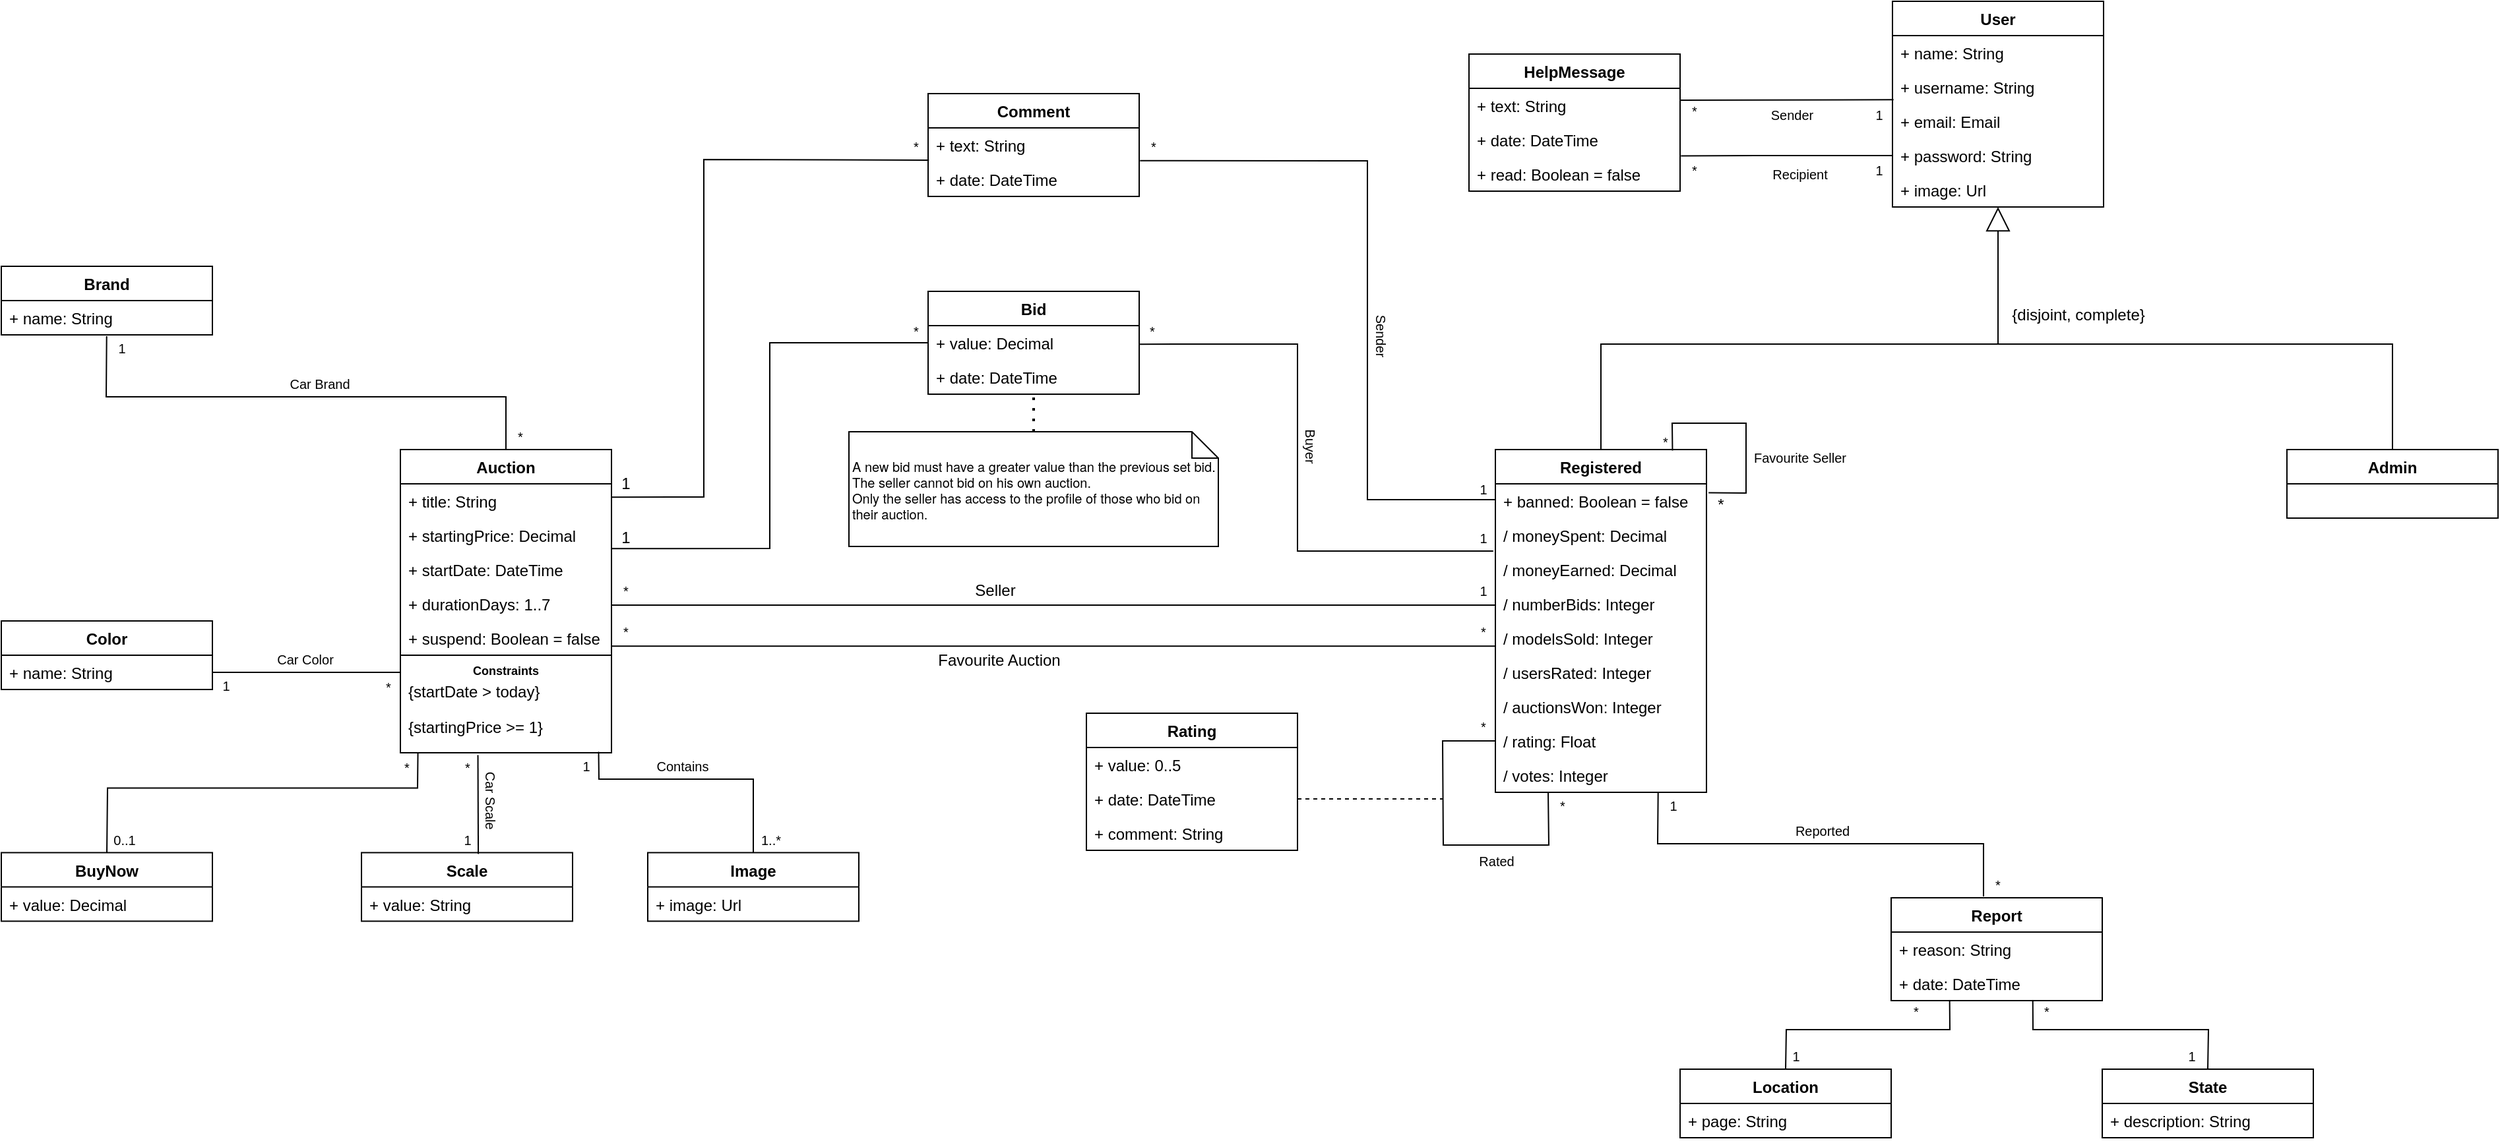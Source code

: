 <mxfile version="14.4.8" type="device"><diagram id="C5RBs43oDa-KdzZeNtuy" name="Page-1"><mxGraphModel dx="1768" dy="2559" grid="1" gridSize="10" guides="1" tooltips="1" connect="1" arrows="1" fold="1" page="1" pageScale="1" pageWidth="827" pageHeight="1169" math="0" shadow="0"><root><mxCell id="WIyWlLk6GJQsqaUBKTNV-0"/><mxCell id="WIyWlLk6GJQsqaUBKTNV-1" parent="WIyWlLk6GJQsqaUBKTNV-0"/><mxCell id="ks0KVRtVlUz__SX9z9jO-33" value="Auction" style="swimlane;fontStyle=1;align=center;verticalAlign=top;childLayout=stackLayout;horizontal=1;startSize=26;horizontalStack=0;resizeParent=1;resizeParentMax=0;resizeLast=0;collapsible=1;marginBottom=0;" parent="WIyWlLk6GJQsqaUBKTNV-1" vertex="1"><mxGeometry x="1442.5" y="-740" width="160" height="156" as="geometry"/></mxCell><mxCell id="ks0KVRtVlUz__SX9z9jO-34" value="+ title: String" style="text;strokeColor=none;fillColor=none;align=left;verticalAlign=top;spacingLeft=4;spacingRight=4;overflow=hidden;rotatable=0;points=[[0,0.5],[1,0.5]];portConstraint=eastwest;" parent="ks0KVRtVlUz__SX9z9jO-33" vertex="1"><mxGeometry y="26" width="160" height="26" as="geometry"/></mxCell><mxCell id="ks0KVRtVlUz__SX9z9jO-35" value="+ startingPrice: Decimal" style="text;strokeColor=none;fillColor=none;align=left;verticalAlign=top;spacingLeft=4;spacingRight=4;overflow=hidden;rotatable=0;points=[[0,0.5],[1,0.5]];portConstraint=eastwest;" parent="ks0KVRtVlUz__SX9z9jO-33" vertex="1"><mxGeometry y="52" width="160" height="26" as="geometry"/></mxCell><mxCell id="ks0KVRtVlUz__SX9z9jO-36" value="+ startDate: DateTime" style="text;strokeColor=none;fillColor=none;align=left;verticalAlign=top;spacingLeft=4;spacingRight=4;overflow=hidden;rotatable=0;points=[[0,0.5],[1,0.5]];portConstraint=eastwest;" parent="ks0KVRtVlUz__SX9z9jO-33" vertex="1"><mxGeometry y="78" width="160" height="26" as="geometry"/></mxCell><mxCell id="ks0KVRtVlUz__SX9z9jO-37" value="+ durationDays: 1..7" style="text;strokeColor=none;fillColor=none;align=left;verticalAlign=top;spacingLeft=4;spacingRight=4;overflow=hidden;rotatable=0;points=[[0,0.5],[1,0.5]];portConstraint=eastwest;" parent="ks0KVRtVlUz__SX9z9jO-33" vertex="1"><mxGeometry y="104" width="160" height="26" as="geometry"/></mxCell><mxCell id="ks0KVRtVlUz__SX9z9jO-38" value="+ suspend: Boolean = false" style="text;strokeColor=none;fillColor=none;align=left;verticalAlign=top;spacingLeft=4;spacingRight=4;overflow=hidden;rotatable=0;points=[[0,0.5],[1,0.5]];portConstraint=eastwest;" parent="ks0KVRtVlUz__SX9z9jO-33" vertex="1"><mxGeometry y="130" width="160" height="26" as="geometry"/></mxCell><mxCell id="ks0KVRtVlUz__SX9z9jO-39" value="User" style="swimlane;fontStyle=1;align=center;verticalAlign=top;childLayout=stackLayout;horizontal=1;startSize=26;horizontalStack=0;resizeParent=1;resizeParentMax=0;resizeLast=0;collapsible=1;marginBottom=0;" parent="WIyWlLk6GJQsqaUBKTNV-1" vertex="1"><mxGeometry x="2573.5" y="-1080" width="160" height="156" as="geometry"/></mxCell><mxCell id="ks0KVRtVlUz__SX9z9jO-40" value="+ name: String" style="text;strokeColor=none;fillColor=none;align=left;verticalAlign=top;spacingLeft=4;spacingRight=4;overflow=hidden;rotatable=0;points=[[0,0.5],[1,0.5]];portConstraint=eastwest;" parent="ks0KVRtVlUz__SX9z9jO-39" vertex="1"><mxGeometry y="26" width="160" height="26" as="geometry"/></mxCell><mxCell id="ks0KVRtVlUz__SX9z9jO-41" value="+ username: String" style="text;strokeColor=none;fillColor=none;align=left;verticalAlign=top;spacingLeft=4;spacingRight=4;overflow=hidden;rotatable=0;points=[[0,0.5],[1,0.5]];portConstraint=eastwest;" parent="ks0KVRtVlUz__SX9z9jO-39" vertex="1"><mxGeometry y="52" width="160" height="26" as="geometry"/></mxCell><mxCell id="ks0KVRtVlUz__SX9z9jO-42" value="+ email: Email" style="text;strokeColor=none;fillColor=none;align=left;verticalAlign=top;spacingLeft=4;spacingRight=4;overflow=hidden;rotatable=0;points=[[0,0.5],[1,0.5]];portConstraint=eastwest;" parent="ks0KVRtVlUz__SX9z9jO-39" vertex="1"><mxGeometry y="78" width="160" height="26" as="geometry"/></mxCell><mxCell id="ks0KVRtVlUz__SX9z9jO-43" value="+ password: String" style="text;strokeColor=none;fillColor=none;align=left;verticalAlign=top;spacingLeft=4;spacingRight=4;overflow=hidden;rotatable=0;points=[[0,0.5],[1,0.5]];portConstraint=eastwest;" parent="ks0KVRtVlUz__SX9z9jO-39" vertex="1"><mxGeometry y="104" width="160" height="26" as="geometry"/></mxCell><mxCell id="ks0KVRtVlUz__SX9z9jO-44" value="+ image: Url" style="text;strokeColor=none;fillColor=none;align=left;verticalAlign=top;spacingLeft=4;spacingRight=4;overflow=hidden;rotatable=0;points=[[0,0.5],[1,0.5]];portConstraint=eastwest;" parent="ks0KVRtVlUz__SX9z9jO-39" vertex="1"><mxGeometry y="130" width="160" height="26" as="geometry"/></mxCell><mxCell id="ks0KVRtVlUz__SX9z9jO-45" value="Registered" style="swimlane;fontStyle=1;align=center;verticalAlign=top;childLayout=stackLayout;horizontal=1;startSize=26;horizontalStack=0;resizeParent=1;resizeParentMax=0;resizeLast=0;collapsible=1;marginBottom=0;" parent="WIyWlLk6GJQsqaUBKTNV-1" vertex="1"><mxGeometry x="2272.5" y="-740" width="160" height="260" as="geometry"/></mxCell><mxCell id="ks0KVRtVlUz__SX9z9jO-46" value="+ banned: Boolean = false" style="text;strokeColor=none;fillColor=none;align=left;verticalAlign=top;spacingLeft=4;spacingRight=4;overflow=hidden;rotatable=0;points=[[0,0.5],[1,0.5]];portConstraint=eastwest;" parent="ks0KVRtVlUz__SX9z9jO-45" vertex="1"><mxGeometry y="26" width="160" height="26" as="geometry"/></mxCell><mxCell id="ks0KVRtVlUz__SX9z9jO-47" value="/ moneySpent: Decimal" style="text;strokeColor=none;fillColor=none;align=left;verticalAlign=top;spacingLeft=4;spacingRight=4;overflow=hidden;rotatable=0;points=[[0,0.5],[1,0.5]];portConstraint=eastwest;" parent="ks0KVRtVlUz__SX9z9jO-45" vertex="1"><mxGeometry y="52" width="160" height="26" as="geometry"/></mxCell><mxCell id="ks0KVRtVlUz__SX9z9jO-48" value="/ moneyEarned: Decimal" style="text;strokeColor=none;fillColor=none;align=left;verticalAlign=top;spacingLeft=4;spacingRight=4;overflow=hidden;rotatable=0;points=[[0,0.5],[1,0.5]];portConstraint=eastwest;" parent="ks0KVRtVlUz__SX9z9jO-45" vertex="1"><mxGeometry y="78" width="160" height="26" as="geometry"/></mxCell><mxCell id="ks0KVRtVlUz__SX9z9jO-49" value="/ numberBids: Integer" style="text;strokeColor=none;fillColor=none;align=left;verticalAlign=top;spacingLeft=4;spacingRight=4;overflow=hidden;rotatable=0;points=[[0,0.5],[1,0.5]];portConstraint=eastwest;" parent="ks0KVRtVlUz__SX9z9jO-45" vertex="1"><mxGeometry y="104" width="160" height="26" as="geometry"/></mxCell><mxCell id="ks0KVRtVlUz__SX9z9jO-50" value="/ modelsSold: Integer" style="text;strokeColor=none;fillColor=none;align=left;verticalAlign=top;spacingLeft=4;spacingRight=4;overflow=hidden;rotatable=0;points=[[0,0.5],[1,0.5]];portConstraint=eastwest;" parent="ks0KVRtVlUz__SX9z9jO-45" vertex="1"><mxGeometry y="130" width="160" height="26" as="geometry"/></mxCell><mxCell id="ks0KVRtVlUz__SX9z9jO-51" value="/ usersRated: Integer" style="text;strokeColor=none;fillColor=none;align=left;verticalAlign=top;spacingLeft=4;spacingRight=4;overflow=hidden;rotatable=0;points=[[0,0.5],[1,0.5]];portConstraint=eastwest;" parent="ks0KVRtVlUz__SX9z9jO-45" vertex="1"><mxGeometry y="156" width="160" height="26" as="geometry"/></mxCell><mxCell id="ks0KVRtVlUz__SX9z9jO-52" value="/ auctionsWon: Integer" style="text;strokeColor=none;fillColor=none;align=left;verticalAlign=top;spacingLeft=4;spacingRight=4;overflow=hidden;rotatable=0;points=[[0,0.5],[1,0.5]];portConstraint=eastwest;" parent="ks0KVRtVlUz__SX9z9jO-45" vertex="1"><mxGeometry y="182" width="160" height="26" as="geometry"/></mxCell><mxCell id="ks0KVRtVlUz__SX9z9jO-53" value="" style="endArrow=none;html=1;rounded=0;exitX=0.839;exitY=0.003;exitDx=0;exitDy=0;exitPerimeter=0;entryX=1.01;entryY=0.26;entryDx=0;entryDy=0;entryPerimeter=0;" parent="ks0KVRtVlUz__SX9z9jO-45" source="ks0KVRtVlUz__SX9z9jO-45" target="ks0KVRtVlUz__SX9z9jO-46" edge="1"><mxGeometry width="50" height="50" relative="1" as="geometry"><mxPoint x="160" y="243" as="sourcePoint"/><mxPoint x="125" y="260" as="targetPoint"/><Array as="points"><mxPoint x="134" y="-20"/><mxPoint x="190" y="-20"/><mxPoint x="190" y="33"/></Array></mxGeometry></mxCell><mxCell id="ks0KVRtVlUz__SX9z9jO-54" value="&lt;font style=&quot;font-size: 10px&quot;&gt;Favourite Seller&lt;/font&gt;" style="edgeLabel;html=1;align=center;verticalAlign=middle;resizable=0;points=[];" parent="ks0KVRtVlUz__SX9z9jO-53" vertex="1" connectable="0"><mxGeometry x="0.206" relative="1" as="geometry"><mxPoint x="40" y="6.58" as="offset"/></mxGeometry></mxCell><mxCell id="ks0KVRtVlUz__SX9z9jO-55" value="/ rating: Float" style="text;strokeColor=none;fillColor=none;align=left;verticalAlign=top;spacingLeft=4;spacingRight=4;overflow=hidden;rotatable=0;points=[[0,0.5],[1,0.5]];portConstraint=eastwest;" parent="ks0KVRtVlUz__SX9z9jO-45" vertex="1"><mxGeometry y="208" width="160" height="26" as="geometry"/></mxCell><mxCell id="ks0KVRtVlUz__SX9z9jO-56" value="/ votes: Integer" style="text;strokeColor=none;fillColor=none;align=left;verticalAlign=top;spacingLeft=4;spacingRight=4;overflow=hidden;rotatable=0;points=[[0,0.5],[1,0.5]];portConstraint=eastwest;" parent="ks0KVRtVlUz__SX9z9jO-45" vertex="1"><mxGeometry y="234" width="160" height="26" as="geometry"/></mxCell><mxCell id="ks0KVRtVlUz__SX9z9jO-275" value="" style="endArrow=none;html=1;entryX=0;entryY=0.5;entryDx=0;entryDy=0;exitX=0.25;exitY=1;exitDx=0;exitDy=0;exitPerimeter=0;rounded=0;" parent="ks0KVRtVlUz__SX9z9jO-45" source="ks0KVRtVlUz__SX9z9jO-56" target="ks0KVRtVlUz__SX9z9jO-55" edge="1"><mxGeometry width="50" height="50" relative="1" as="geometry"><mxPoint x="20" y="290" as="sourcePoint"/><mxPoint x="-50" y="210" as="targetPoint"/><Array as="points"><mxPoint x="40.5" y="300"/><mxPoint x="-39.5" y="300"/><mxPoint x="-40" y="221"/></Array></mxGeometry></mxCell><mxCell id="ks0KVRtVlUz__SX9z9jO-57" value="" style="endArrow=none;html=1;rounded=0;exitX=0.5;exitY=0;exitDx=0;exitDy=0;" parent="WIyWlLk6GJQsqaUBKTNV-1" source="ks0KVRtVlUz__SX9z9jO-45" edge="1"><mxGeometry width="50" height="50" relative="1" as="geometry"><mxPoint x="2493.5" y="-741" as="sourcePoint"/><mxPoint x="2653.5" y="-820" as="targetPoint"/><Array as="points"><mxPoint x="2352.5" y="-820"/></Array></mxGeometry></mxCell><mxCell id="ks0KVRtVlUz__SX9z9jO-58" value="" style="endArrow=none;html=1;rounded=0;exitX=0.5;exitY=0;exitDx=0;exitDy=0;" parent="WIyWlLk6GJQsqaUBKTNV-1" source="ks0KVRtVlUz__SX9z9jO-59" edge="1"><mxGeometry width="50" height="50" relative="1" as="geometry"><mxPoint x="2813.5" y="-620" as="sourcePoint"/><mxPoint x="2653.5" y="-820" as="targetPoint"/><Array as="points"><mxPoint x="2952.5" y="-820"/></Array></mxGeometry></mxCell><mxCell id="ks0KVRtVlUz__SX9z9jO-59" value="Admin" style="swimlane;fontStyle=1;align=center;verticalAlign=top;childLayout=stackLayout;horizontal=1;startSize=26;horizontalStack=0;resizeParent=1;resizeParentMax=0;resizeLast=0;collapsible=1;marginBottom=0;" parent="WIyWlLk6GJQsqaUBKTNV-1" vertex="1"><mxGeometry x="2872.5" y="-740" width="160" height="52" as="geometry"/></mxCell><mxCell id="ks0KVRtVlUz__SX9z9jO-60" value="{disjoint, complete}" style="text;html=1;align=center;verticalAlign=middle;resizable=0;points=[];autosize=1;" parent="WIyWlLk6GJQsqaUBKTNV-1" vertex="1"><mxGeometry x="2653.5" y="-852" width="120" height="20" as="geometry"/></mxCell><mxCell id="ks0KVRtVlUz__SX9z9jO-61" value="&lt;font size=&quot;1&quot;&gt;*&lt;/font&gt;" style="text;html=1;align=center;verticalAlign=middle;resizable=0;points=[];autosize=1;" parent="WIyWlLk6GJQsqaUBKTNV-1" vertex="1"><mxGeometry x="2390.5" y="-756" width="20" height="20" as="geometry"/></mxCell><mxCell id="ks0KVRtVlUz__SX9z9jO-62" value="*" style="text;html=1;align=center;verticalAlign=middle;resizable=0;points=[];autosize=1;" parent="WIyWlLk6GJQsqaUBKTNV-1" vertex="1"><mxGeometry x="2432.5" y="-708" width="20" height="20" as="geometry"/></mxCell><mxCell id="ks0KVRtVlUz__SX9z9jO-64" value="" style="endArrow=block;endSize=16;endFill=0;html=1;" parent="WIyWlLk6GJQsqaUBKTNV-1" target="ks0KVRtVlUz__SX9z9jO-44" edge="1"><mxGeometry x="-0.038" y="-10" width="160" relative="1" as="geometry"><mxPoint x="2653.5" y="-820" as="sourcePoint"/><mxPoint x="2653.5" y="-922" as="targetPoint"/><mxPoint as="offset"/></mxGeometry></mxCell><mxCell id="ks0KVRtVlUz__SX9z9jO-90" value="Rating" style="swimlane;fontStyle=1;align=center;verticalAlign=top;childLayout=stackLayout;horizontal=1;startSize=26;horizontalStack=0;resizeParent=1;resizeParentMax=0;resizeLast=0;collapsible=1;marginBottom=0;" parent="WIyWlLk6GJQsqaUBKTNV-1" vertex="1"><mxGeometry x="1962.5" y="-540" width="160" height="104" as="geometry"/></mxCell><mxCell id="ks0KVRtVlUz__SX9z9jO-91" value="+ value: 0..5" style="text;strokeColor=none;fillColor=none;align=left;verticalAlign=top;spacingLeft=4;spacingRight=4;overflow=hidden;rotatable=0;points=[[0,0.5],[1,0.5]];portConstraint=eastwest;" parent="ks0KVRtVlUz__SX9z9jO-90" vertex="1"><mxGeometry y="26" width="160" height="26" as="geometry"/></mxCell><mxCell id="ks0KVRtVlUz__SX9z9jO-92" value="+ date: DateTime" style="text;strokeColor=none;fillColor=none;align=left;verticalAlign=top;spacingLeft=4;spacingRight=4;overflow=hidden;rotatable=0;points=[[0,0.5],[1,0.5]];portConstraint=eastwest;" parent="ks0KVRtVlUz__SX9z9jO-90" vertex="1"><mxGeometry y="52" width="160" height="26" as="geometry"/></mxCell><mxCell id="ks0KVRtVlUz__SX9z9jO-93" value="+ comment: String" style="text;strokeColor=none;fillColor=none;align=left;verticalAlign=top;spacingLeft=4;spacingRight=4;overflow=hidden;rotatable=0;points=[[0,0.5],[1,0.5]];portConstraint=eastwest;" parent="ks0KVRtVlUz__SX9z9jO-90" vertex="1"><mxGeometry y="78" width="160" height="26" as="geometry"/></mxCell><mxCell id="ks0KVRtVlUz__SX9z9jO-124" value="&lt;font style=&quot;font-size: 10px&quot;&gt;*&lt;/font&gt;" style="text;html=1;align=center;verticalAlign=middle;resizable=0;points=[];autosize=1;" parent="WIyWlLk6GJQsqaUBKTNV-1" vertex="1"><mxGeometry x="2412.5" y="-962" width="20" height="20" as="geometry"/></mxCell><mxCell id="ks0KVRtVlUz__SX9z9jO-125" value="HelpMessage" style="swimlane;fontStyle=1;align=center;verticalAlign=top;childLayout=stackLayout;horizontal=1;startSize=26;horizontalStack=0;resizeParent=1;resizeParentMax=0;resizeLast=0;collapsible=1;marginBottom=0;" parent="WIyWlLk6GJQsqaUBKTNV-1" vertex="1"><mxGeometry x="2252.5" y="-1040" width="160" height="104" as="geometry"/></mxCell><mxCell id="ks0KVRtVlUz__SX9z9jO-126" value="+ text: String" style="text;strokeColor=none;fillColor=none;align=left;verticalAlign=top;spacingLeft=4;spacingRight=4;overflow=hidden;rotatable=0;points=[[0,0.5],[1,0.5]];portConstraint=eastwest;" parent="ks0KVRtVlUz__SX9z9jO-125" vertex="1"><mxGeometry y="26" width="160" height="26" as="geometry"/></mxCell><mxCell id="ks0KVRtVlUz__SX9z9jO-127" value="+ date: DateTime" style="text;strokeColor=none;fillColor=none;align=left;verticalAlign=top;spacingLeft=4;spacingRight=4;overflow=hidden;rotatable=0;points=[[0,0.5],[1,0.5]];portConstraint=eastwest;" parent="ks0KVRtVlUz__SX9z9jO-125" vertex="1"><mxGeometry y="52" width="160" height="26" as="geometry"/></mxCell><mxCell id="ks0KVRtVlUz__SX9z9jO-187" value="+ read: Boolean = false" style="text;strokeColor=none;fillColor=none;align=left;verticalAlign=top;spacingLeft=4;spacingRight=4;overflow=hidden;rotatable=0;points=[[0,0.5],[1,0.5]];portConstraint=eastwest;" parent="ks0KVRtVlUz__SX9z9jO-125" vertex="1"><mxGeometry y="78" width="160" height="26" as="geometry"/></mxCell><mxCell id="ks0KVRtVlUz__SX9z9jO-129" value="&lt;font style=&quot;font-size: 10px&quot;&gt;*&lt;/font&gt;" style="text;html=1;align=center;verticalAlign=middle;resizable=0;points=[];autosize=1;" parent="WIyWlLk6GJQsqaUBKTNV-1" vertex="1"><mxGeometry x="2412.5" y="-1007" width="20" height="20" as="geometry"/></mxCell><mxCell id="ks0KVRtVlUz__SX9z9jO-130" value="&lt;font style=&quot;font-size: 10px&quot;&gt;1&lt;/font&gt;" style="text;html=1;align=center;verticalAlign=middle;resizable=0;points=[];autosize=1;" parent="WIyWlLk6GJQsqaUBKTNV-1" vertex="1"><mxGeometry x="2552.5" y="-962" width="20" height="20" as="geometry"/></mxCell><mxCell id="ks0KVRtVlUz__SX9z9jO-131" value="" style="endArrow=none;html=1;exitX=0;exitY=0.5;exitDx=0;exitDy=0;entryX=1.004;entryY=-0.028;entryDx=0;entryDy=0;entryPerimeter=0;" parent="WIyWlLk6GJQsqaUBKTNV-1" edge="1" target="ks0KVRtVlUz__SX9z9jO-187" source="ks0KVRtVlUz__SX9z9jO-43"><mxGeometry width="50" height="50" relative="1" as="geometry"><mxPoint x="2302.9" y="-740" as="sourcePoint"/><mxPoint x="2410" y="-959" as="targetPoint"/><Array as="points"><mxPoint x="2480" y="-963"/></Array></mxGeometry></mxCell><mxCell id="ks0KVRtVlUz__SX9z9jO-132" value="&lt;font style=&quot;font-size: 10px&quot;&gt;Recipient&lt;/font&gt;" style="edgeLabel;html=1;align=center;verticalAlign=middle;resizable=0;points=[];rotation=0;" parent="ks0KVRtVlUz__SX9z9jO-131" vertex="1" connectable="0"><mxGeometry x="0.005" y="-2" relative="1" as="geometry"><mxPoint x="9.36" y="16" as="offset"/></mxGeometry></mxCell><mxCell id="ks0KVRtVlUz__SX9z9jO-136" value="&lt;font style=&quot;font-size: 10px&quot;&gt;1&lt;/font&gt;" style="text;html=1;align=center;verticalAlign=middle;resizable=0;points=[];autosize=1;" parent="WIyWlLk6GJQsqaUBKTNV-1" vertex="1"><mxGeometry x="2552.5" y="-1004" width="20" height="20" as="geometry"/></mxCell><mxCell id="ks0KVRtVlUz__SX9z9jO-137" value="" style="endArrow=none;html=1;entryX=0.005;entryY=0.871;entryDx=0;entryDy=0;entryPerimeter=0;" parent="WIyWlLk6GJQsqaUBKTNV-1" target="ks0KVRtVlUz__SX9z9jO-41" edge="1"><mxGeometry width="50" height="50" relative="1" as="geometry"><mxPoint x="2412.5" y="-1005" as="sourcePoint"/><mxPoint x="2332.5" y="-1146" as="targetPoint"/></mxGeometry></mxCell><mxCell id="ks0KVRtVlUz__SX9z9jO-138" value="&lt;font style=&quot;font-size: 10px&quot;&gt;Sender&lt;/font&gt;" style="edgeLabel;html=1;align=center;verticalAlign=middle;resizable=0;points=[];rotation=0;" parent="ks0KVRtVlUz__SX9z9jO-137" vertex="1" connectable="0"><mxGeometry x="0.254" relative="1" as="geometry"><mxPoint x="-17" y="11" as="offset"/></mxGeometry></mxCell><mxCell id="ks0KVRtVlUz__SX9z9jO-170" value="Report" style="swimlane;fontStyle=1;align=center;verticalAlign=top;childLayout=stackLayout;horizontal=1;startSize=26;horizontalStack=0;resizeParent=1;resizeParentMax=0;resizeLast=0;collapsible=1;marginBottom=0;" parent="WIyWlLk6GJQsqaUBKTNV-1" vertex="1"><mxGeometry x="2572.5" y="-400" width="160" height="78" as="geometry"/></mxCell><mxCell id="ks0KVRtVlUz__SX9z9jO-171" value="+ reason: String" style="text;strokeColor=none;fillColor=none;align=left;verticalAlign=top;spacingLeft=4;spacingRight=4;overflow=hidden;rotatable=0;points=[[0,0.5],[1,0.5]];portConstraint=eastwest;" parent="ks0KVRtVlUz__SX9z9jO-170" vertex="1"><mxGeometry y="26" width="160" height="26" as="geometry"/></mxCell><mxCell id="ks0KVRtVlUz__SX9z9jO-172" value="+ date: DateTime" style="text;strokeColor=none;fillColor=none;align=left;verticalAlign=top;spacingLeft=4;spacingRight=4;overflow=hidden;rotatable=0;points=[[0,0.5],[1,0.5]];portConstraint=eastwest;" parent="ks0KVRtVlUz__SX9z9jO-170" vertex="1"><mxGeometry y="52" width="160" height="26" as="geometry"/></mxCell><mxCell id="ks0KVRtVlUz__SX9z9jO-173" value="State" style="swimlane;fontStyle=1;align=center;verticalAlign=top;childLayout=stackLayout;horizontal=1;startSize=26;horizontalStack=0;resizeParent=1;resizeParentMax=0;resizeLast=0;collapsible=1;marginBottom=0;" parent="WIyWlLk6GJQsqaUBKTNV-1" vertex="1"><mxGeometry x="2732.5" y="-270" width="160" height="52" as="geometry"/></mxCell><mxCell id="ks0KVRtVlUz__SX9z9jO-174" value="+ description: String" style="text;strokeColor=none;fillColor=none;align=left;verticalAlign=top;spacingLeft=4;spacingRight=4;overflow=hidden;rotatable=0;points=[[0,0.5],[1,0.5]];portConstraint=eastwest;" parent="ks0KVRtVlUz__SX9z9jO-173" vertex="1"><mxGeometry y="26" width="160" height="26" as="geometry"/></mxCell><mxCell id="ks0KVRtVlUz__SX9z9jO-175" value="Location" style="swimlane;fontStyle=1;align=center;verticalAlign=top;childLayout=stackLayout;horizontal=1;startSize=26;horizontalStack=0;resizeParent=1;resizeParentMax=0;resizeLast=0;collapsible=1;marginBottom=0;" parent="WIyWlLk6GJQsqaUBKTNV-1" vertex="1"><mxGeometry x="2412.5" y="-270" width="160" height="52" as="geometry"/></mxCell><mxCell id="ks0KVRtVlUz__SX9z9jO-176" value="+ page: String" style="text;strokeColor=none;fillColor=none;align=left;verticalAlign=top;spacingLeft=4;spacingRight=4;overflow=hidden;rotatable=0;points=[[0,0.5],[1,0.5]];portConstraint=eastwest;" parent="ks0KVRtVlUz__SX9z9jO-175" vertex="1"><mxGeometry y="26" width="160" height="26" as="geometry"/></mxCell><mxCell id="ks0KVRtVlUz__SX9z9jO-177" value="" style="endArrow=none;html=1;exitX=0.5;exitY=0;exitDx=0;exitDy=0;entryX=0.277;entryY=1.005;entryDx=0;entryDy=0;entryPerimeter=0;rounded=0;" parent="WIyWlLk6GJQsqaUBKTNV-1" source="ks0KVRtVlUz__SX9z9jO-175" target="ks0KVRtVlUz__SX9z9jO-172" edge="1"><mxGeometry width="50" height="50" relative="1" as="geometry"><mxPoint x="2612.5" y="-290" as="sourcePoint"/><mxPoint x="2612.5" y="-320" as="targetPoint"/><Array as="points"><mxPoint x="2493" y="-300"/><mxPoint x="2617" y="-300"/></Array></mxGeometry></mxCell><mxCell id="ks0KVRtVlUz__SX9z9jO-178" value="" style="endArrow=none;html=1;exitX=0.5;exitY=0;exitDx=0;exitDy=0;entryX=0.671;entryY=1.013;entryDx=0;entryDy=0;entryPerimeter=0;rounded=0;" parent="WIyWlLk6GJQsqaUBKTNV-1" source="ks0KVRtVlUz__SX9z9jO-173" target="ks0KVRtVlUz__SX9z9jO-172" edge="1"><mxGeometry width="50" height="50" relative="1" as="geometry"><mxPoint x="2502.5" y="-260" as="sourcePoint"/><mxPoint x="2674.5" y="-323" as="targetPoint"/><Array as="points"><mxPoint x="2813" y="-300"/><mxPoint x="2680" y="-300"/></Array></mxGeometry></mxCell><mxCell id="ks0KVRtVlUz__SX9z9jO-179" value="&lt;font style=&quot;font-size: 10px&quot;&gt;1&lt;/font&gt;" style="text;html=1;align=center;verticalAlign=middle;resizable=0;points=[];autosize=1;" parent="WIyWlLk6GJQsqaUBKTNV-1" vertex="1"><mxGeometry x="2790" y="-290" width="20" height="20" as="geometry"/></mxCell><mxCell id="ks0KVRtVlUz__SX9z9jO-180" value="&lt;span style=&quot;font-size: 10px&quot;&gt;*&lt;/span&gt;" style="text;html=1;align=center;verticalAlign=middle;resizable=0;points=[];autosize=1;" parent="WIyWlLk6GJQsqaUBKTNV-1" vertex="1"><mxGeometry x="2680" y="-324" width="20" height="20" as="geometry"/></mxCell><mxCell id="ks0KVRtVlUz__SX9z9jO-181" value="&lt;font style=&quot;font-size: 10px&quot;&gt;1&lt;/font&gt;" style="text;html=1;align=center;verticalAlign=middle;resizable=0;points=[];autosize=1;" parent="WIyWlLk6GJQsqaUBKTNV-1" vertex="1"><mxGeometry x="2490" y="-290" width="20" height="20" as="geometry"/></mxCell><mxCell id="ks0KVRtVlUz__SX9z9jO-182" value="&lt;font style=&quot;font-size: 10px&quot;&gt;*&lt;/font&gt;" style="text;html=1;align=center;verticalAlign=middle;resizable=0;points=[];autosize=1;" parent="WIyWlLk6GJQsqaUBKTNV-1" vertex="1"><mxGeometry x="2580.5" y="-324" width="20" height="20" as="geometry"/></mxCell><mxCell id="ks0KVRtVlUz__SX9z9jO-184" value="" style="endArrow=none;html=1;entryX=0.771;entryY=0.985;entryDx=0;entryDy=0;rounded=0;entryPerimeter=0;" parent="WIyWlLk6GJQsqaUBKTNV-1" target="ks0KVRtVlUz__SX9z9jO-56" edge="1"><mxGeometry width="50" height="50" relative="1" as="geometry"><mxPoint x="2642.5" y="-401" as="sourcePoint"/><mxPoint x="2412.5" y="-481.0" as="targetPoint"/><Array as="points"><mxPoint x="2642.5" y="-441"/><mxPoint x="2395.5" y="-441"/></Array></mxGeometry></mxCell><mxCell id="2nTLL0kVP_vY7AdXgNWz-6" value="&lt;font style=&quot;font-size: 10px&quot;&gt;Reported&lt;/font&gt;" style="edgeLabel;html=1;align=center;verticalAlign=middle;resizable=0;points=[];" vertex="1" connectable="0" parent="ks0KVRtVlUz__SX9z9jO-184"><mxGeometry x="0.159" y="2" relative="1" as="geometry"><mxPoint x="26" y="-12" as="offset"/></mxGeometry></mxCell><mxCell id="ks0KVRtVlUz__SX9z9jO-192" value="" style="endArrow=none;html=1;entryX=1;entryY=0.5;entryDx=0;entryDy=0;exitX=0;exitY=0.5;exitDx=0;exitDy=0;" parent="WIyWlLk6GJQsqaUBKTNV-1" edge="1"><mxGeometry width="50" height="50" relative="1" as="geometry"><mxPoint x="2272.5" y="-622" as="sourcePoint"/><mxPoint x="1602.5" y="-622" as="targetPoint"/></mxGeometry></mxCell><mxCell id="ks0KVRtVlUz__SX9z9jO-193" value="Seller" style="text;html=1;align=center;verticalAlign=middle;resizable=0;points=[];autosize=1;" parent="WIyWlLk6GJQsqaUBKTNV-1" vertex="1"><mxGeometry x="1867.5" y="-643" width="50" height="20" as="geometry"/></mxCell><mxCell id="ks0KVRtVlUz__SX9z9jO-194" value="&lt;font style=&quot;font-size: 10px&quot;&gt;*&lt;/font&gt;" style="text;html=1;align=center;verticalAlign=middle;resizable=0;points=[];autosize=1;" parent="WIyWlLk6GJQsqaUBKTNV-1" vertex="1"><mxGeometry x="1602.5" y="-643" width="20" height="20" as="geometry"/></mxCell><mxCell id="ks0KVRtVlUz__SX9z9jO-195" value="&lt;font style=&quot;font-size: 10px&quot;&gt;1&lt;/font&gt;" style="text;html=1;align=center;verticalAlign=middle;resizable=0;points=[];autosize=1;" parent="WIyWlLk6GJQsqaUBKTNV-1" vertex="1"><mxGeometry x="2252.5" y="-643" width="20" height="20" as="geometry"/></mxCell><mxCell id="ks0KVRtVlUz__SX9z9jO-196" value="" style="endArrow=none;html=1;entryX=1;entryY=0.5;entryDx=0;entryDy=0;exitX=0;exitY=0.5;exitDx=0;exitDy=0;" parent="WIyWlLk6GJQsqaUBKTNV-1" edge="1"><mxGeometry width="50" height="50" relative="1" as="geometry"><mxPoint x="2272.5" y="-590.83" as="sourcePoint"/><mxPoint x="1602.5" y="-590.83" as="targetPoint"/></mxGeometry></mxCell><mxCell id="ks0KVRtVlUz__SX9z9jO-197" value="&lt;font style=&quot;font-size: 10px&quot;&gt;*&lt;/font&gt;" style="text;html=1;align=center;verticalAlign=middle;resizable=0;points=[];autosize=1;" parent="WIyWlLk6GJQsqaUBKTNV-1" vertex="1"><mxGeometry x="1602.5" y="-611.83" width="20" height="20" as="geometry"/></mxCell><mxCell id="ks0KVRtVlUz__SX9z9jO-198" value="Favourite Auction" style="text;html=1;align=center;verticalAlign=middle;resizable=0;points=[];autosize=1;" parent="WIyWlLk6GJQsqaUBKTNV-1" vertex="1"><mxGeometry x="1840.5" y="-590" width="110" height="20" as="geometry"/></mxCell><mxCell id="ks0KVRtVlUz__SX9z9jO-199" value="&lt;font style=&quot;font-size: 10px&quot;&gt;*&lt;/font&gt;" style="text;html=1;align=center;verticalAlign=middle;resizable=0;points=[];autosize=1;" parent="WIyWlLk6GJQsqaUBKTNV-1" vertex="1"><mxGeometry x="2252.5" y="-611.83" width="20" height="20" as="geometry"/></mxCell><mxCell id="ks0KVRtVlUz__SX9z9jO-204" value="Bid" style="swimlane;fontStyle=1;align=center;verticalAlign=top;childLayout=stackLayout;horizontal=1;startSize=26;horizontalStack=0;resizeParent=1;resizeParentMax=0;resizeLast=0;collapsible=1;marginBottom=0;" parent="WIyWlLk6GJQsqaUBKTNV-1" vertex="1"><mxGeometry x="1842.5" y="-860" width="160" height="78" as="geometry"/></mxCell><mxCell id="ks0KVRtVlUz__SX9z9jO-205" value="+ value: Decimal" style="text;strokeColor=none;fillColor=none;align=left;verticalAlign=top;spacingLeft=4;spacingRight=4;overflow=hidden;rotatable=0;points=[[0,0.5],[1,0.5]];portConstraint=eastwest;" parent="ks0KVRtVlUz__SX9z9jO-204" vertex="1"><mxGeometry y="26" width="160" height="26" as="geometry"/></mxCell><mxCell id="ks0KVRtVlUz__SX9z9jO-206" value="+ date: DateTime" style="text;strokeColor=none;fillColor=none;align=left;verticalAlign=top;spacingLeft=4;spacingRight=4;overflow=hidden;rotatable=0;points=[[0,0.5],[1,0.5]];portConstraint=eastwest;" parent="ks0KVRtVlUz__SX9z9jO-204" vertex="1"><mxGeometry y="52" width="160" height="26" as="geometry"/></mxCell><mxCell id="ks0KVRtVlUz__SX9z9jO-208" value="Comment" style="swimlane;fontStyle=1;align=center;verticalAlign=top;childLayout=stackLayout;horizontal=1;startSize=26;horizontalStack=0;resizeParent=1;resizeParentMax=0;resizeLast=0;collapsible=1;marginBottom=0;" parent="WIyWlLk6GJQsqaUBKTNV-1" vertex="1"><mxGeometry x="1842.5" y="-1010" width="160" height="78" as="geometry"/></mxCell><mxCell id="ks0KVRtVlUz__SX9z9jO-209" value="+ text: String" style="text;strokeColor=none;fillColor=none;align=left;verticalAlign=top;spacingLeft=4;spacingRight=4;overflow=hidden;rotatable=0;points=[[0,0.5],[1,0.5]];portConstraint=eastwest;" parent="ks0KVRtVlUz__SX9z9jO-208" vertex="1"><mxGeometry y="26" width="160" height="26" as="geometry"/></mxCell><mxCell id="ks0KVRtVlUz__SX9z9jO-210" value="+ date: DateTime" style="text;strokeColor=none;fillColor=none;align=left;verticalAlign=top;spacingLeft=4;spacingRight=4;overflow=hidden;rotatable=0;points=[[0,0.5],[1,0.5]];portConstraint=eastwest;" parent="ks0KVRtVlUz__SX9z9jO-208" vertex="1"><mxGeometry y="52" width="160" height="26" as="geometry"/></mxCell><mxCell id="ks0KVRtVlUz__SX9z9jO-211" value="" style="endArrow=none;html=1;entryX=-0.01;entryY=-0.038;entryDx=0;entryDy=0;entryPerimeter=0;exitX=1;exitY=0.541;exitDx=0;exitDy=0;rounded=0;exitPerimeter=0;" parent="WIyWlLk6GJQsqaUBKTNV-1" source="ks0KVRtVlUz__SX9z9jO-205" target="ks0KVRtVlUz__SX9z9jO-48" edge="1"><mxGeometry width="50" height="50" relative="1" as="geometry"><mxPoint x="2022.5" y="-630" as="sourcePoint"/><mxPoint x="2072.5" y="-680" as="targetPoint"/><Array as="points"><mxPoint x="2122.5" y="-820"/><mxPoint x="2122.5" y="-663"/></Array></mxGeometry></mxCell><mxCell id="2nTLL0kVP_vY7AdXgNWz-0" value="&lt;font style=&quot;font-size: 10px&quot;&gt;Buyer&lt;br&gt;&lt;/font&gt;" style="edgeLabel;html=1;align=center;verticalAlign=middle;resizable=0;points=[];rotation=90;" vertex="1" connectable="0" parent="ks0KVRtVlUz__SX9z9jO-211"><mxGeometry x="-0.224" y="-1" relative="1" as="geometry"><mxPoint x="11.5" y="31.71" as="offset"/></mxGeometry></mxCell><mxCell id="ks0KVRtVlUz__SX9z9jO-212" value="" style="endArrow=none;html=1;exitX=1;exitY=-0.109;exitDx=0;exitDy=0;exitPerimeter=0;entryX=0;entryY=0.5;entryDx=0;entryDy=0;rounded=0;" parent="WIyWlLk6GJQsqaUBKTNV-1" source="ks0KVRtVlUz__SX9z9jO-36" target="ks0KVRtVlUz__SX9z9jO-205" edge="1"><mxGeometry width="50" height="50" relative="1" as="geometry"><mxPoint x="1782.5" y="-710" as="sourcePoint"/><mxPoint x="1722.5" y="-820" as="targetPoint"/><Array as="points"><mxPoint x="1722.5" y="-665"/><mxPoint x="1722.5" y="-821"/></Array></mxGeometry></mxCell><mxCell id="ks0KVRtVlUz__SX9z9jO-213" value="&lt;font style=&quot;font-size: 10px&quot;&gt;1&lt;/font&gt;" style="text;html=1;align=center;verticalAlign=middle;resizable=0;points=[];autosize=1;" parent="WIyWlLk6GJQsqaUBKTNV-1" vertex="1"><mxGeometry x="2252.5" y="-683" width="20" height="20" as="geometry"/></mxCell><mxCell id="ks0KVRtVlUz__SX9z9jO-214" value="&lt;font style=&quot;font-size: 10px&quot;&gt;*&lt;/font&gt;" style="text;html=1;align=center;verticalAlign=middle;resizable=0;points=[];autosize=1;" parent="WIyWlLk6GJQsqaUBKTNV-1" vertex="1"><mxGeometry x="2001.5" y="-840" width="20" height="20" as="geometry"/></mxCell><mxCell id="ks0KVRtVlUz__SX9z9jO-215" value="&lt;font style=&quot;font-size: 10px&quot;&gt;*&lt;/font&gt;" style="text;html=1;align=center;verticalAlign=middle;resizable=0;points=[];autosize=1;" parent="WIyWlLk6GJQsqaUBKTNV-1" vertex="1"><mxGeometry x="1822.5" y="-840" width="20" height="20" as="geometry"/></mxCell><mxCell id="ks0KVRtVlUz__SX9z9jO-216" value="1" style="text;html=1;align=center;verticalAlign=middle;resizable=0;points=[];autosize=1;" parent="WIyWlLk6GJQsqaUBKTNV-1" vertex="1"><mxGeometry x="1602.5" y="-683" width="20" height="20" as="geometry"/></mxCell><mxCell id="ks0KVRtVlUz__SX9z9jO-217" value="" style="endArrow=none;html=1;entryX=-0.01;entryY=-0.038;entryDx=0;entryDy=0;entryPerimeter=0;exitX=1.004;exitY=0.957;exitDx=0;exitDy=0;rounded=0;exitPerimeter=0;" parent="WIyWlLk6GJQsqaUBKTNV-1" source="ks0KVRtVlUz__SX9z9jO-209" edge="1"><mxGeometry width="50" height="50" relative="1" as="geometry"><mxPoint x="2004.5" y="-858.934" as="sourcePoint"/><mxPoint x="2272.9" y="-701.988" as="targetPoint"/><Array as="points"><mxPoint x="2175.5" y="-959"/><mxPoint x="2175.5" y="-702"/></Array></mxGeometry></mxCell><mxCell id="2nTLL0kVP_vY7AdXgNWz-1" value="&lt;font style=&quot;font-size: 10px&quot;&gt;Sender&lt;/font&gt;" style="edgeLabel;html=1;align=center;verticalAlign=middle;resizable=0;points=[];rotation=90;" vertex="1" connectable="0" parent="ks0KVRtVlUz__SX9z9jO-217"><mxGeometry x="0.028" y="-1" relative="1" as="geometry"><mxPoint x="11.5" y="33.36" as="offset"/></mxGeometry></mxCell><mxCell id="ks0KVRtVlUz__SX9z9jO-218" value="" style="endArrow=none;html=1;exitX=1;exitY=-0.109;exitDx=0;exitDy=0;exitPerimeter=0;entryX=0.004;entryY=-0.058;entryDx=0;entryDy=0;rounded=0;entryPerimeter=0;" parent="WIyWlLk6GJQsqaUBKTNV-1" target="ks0KVRtVlUz__SX9z9jO-210" edge="1"><mxGeometry width="50" height="50" relative="1" as="geometry"><mxPoint x="1602.5" y="-703.834" as="sourcePoint"/><mxPoint x="1842.5" y="-860" as="targetPoint"/><Array as="points"><mxPoint x="1672.5" y="-704"/><mxPoint x="1672.5" y="-960"/></Array></mxGeometry></mxCell><mxCell id="ks0KVRtVlUz__SX9z9jO-219" value="&lt;font style=&quot;font-size: 10px&quot;&gt;*&lt;/font&gt;" style="text;html=1;align=center;verticalAlign=middle;resizable=0;points=[];autosize=1;" parent="WIyWlLk6GJQsqaUBKTNV-1" vertex="1"><mxGeometry x="2002.5" y="-980" width="20" height="20" as="geometry"/></mxCell><mxCell id="ks0KVRtVlUz__SX9z9jO-220" value="&lt;font style=&quot;font-size: 10px&quot;&gt;1&lt;/font&gt;" style="text;html=1;align=center;verticalAlign=middle;resizable=0;points=[];autosize=1;" parent="WIyWlLk6GJQsqaUBKTNV-1" vertex="1"><mxGeometry x="2252.5" y="-720" width="20" height="20" as="geometry"/></mxCell><mxCell id="ks0KVRtVlUz__SX9z9jO-221" value="&lt;font style=&quot;font-size: 10px&quot;&gt;*&lt;/font&gt;" style="text;html=1;align=center;verticalAlign=middle;resizable=0;points=[];autosize=1;" parent="WIyWlLk6GJQsqaUBKTNV-1" vertex="1"><mxGeometry x="1822.5" y="-980" width="20" height="20" as="geometry"/></mxCell><mxCell id="ks0KVRtVlUz__SX9z9jO-222" value="1" style="text;html=1;align=center;verticalAlign=middle;resizable=0;points=[];autosize=1;" parent="WIyWlLk6GJQsqaUBKTNV-1" vertex="1"><mxGeometry x="1602.5" y="-724" width="20" height="20" as="geometry"/></mxCell><mxCell id="ks0KVRtVlUz__SX9z9jO-223" value="BuyNow" style="swimlane;fontStyle=1;align=center;verticalAlign=top;childLayout=stackLayout;horizontal=1;startSize=26;horizontalStack=0;resizeParent=1;resizeParentMax=0;resizeLast=0;collapsible=1;marginBottom=0;" parent="WIyWlLk6GJQsqaUBKTNV-1" vertex="1"><mxGeometry x="1140" y="-434.22" width="160" height="52" as="geometry"/></mxCell><mxCell id="ks0KVRtVlUz__SX9z9jO-224" value="+ value: Decimal" style="text;strokeColor=none;fillColor=none;align=left;verticalAlign=top;spacingLeft=4;spacingRight=4;overflow=hidden;rotatable=0;points=[[0,0.5],[1,0.5]];portConstraint=eastwest;" parent="ks0KVRtVlUz__SX9z9jO-223" vertex="1"><mxGeometry y="26" width="160" height="26" as="geometry"/></mxCell><mxCell id="ks0KVRtVlUz__SX9z9jO-225" value="&lt;font style=&quot;font-size: 10px&quot;&gt;0..1&lt;/font&gt;" style="text;html=1;align=center;verticalAlign=middle;resizable=0;points=[];autosize=1;" parent="WIyWlLk6GJQsqaUBKTNV-1" vertex="1"><mxGeometry x="1217.5" y="-454.22" width="30" height="20" as="geometry"/></mxCell><mxCell id="ks0KVRtVlUz__SX9z9jO-229" value="Brand" style="swimlane;fontStyle=1;align=center;verticalAlign=top;childLayout=stackLayout;horizontal=1;startSize=26;horizontalStack=0;resizeParent=1;resizeParentMax=0;resizeLast=0;collapsible=1;marginBottom=0;" parent="WIyWlLk6GJQsqaUBKTNV-1" vertex="1"><mxGeometry x="1140" y="-879" width="160" height="52" as="geometry"/></mxCell><mxCell id="ks0KVRtVlUz__SX9z9jO-230" value="+ name: String" style="text;strokeColor=none;fillColor=none;align=left;verticalAlign=top;spacingLeft=4;spacingRight=4;overflow=hidden;rotatable=0;points=[[0,0.5],[1,0.5]];portConstraint=eastwest;" parent="ks0KVRtVlUz__SX9z9jO-229" vertex="1"><mxGeometry y="26" width="160" height="26" as="geometry"/></mxCell><mxCell id="ks0KVRtVlUz__SX9z9jO-231" value="&lt;font style=&quot;font-size: 10px&quot;&gt;1&lt;/font&gt;" style="text;html=1;align=center;verticalAlign=middle;resizable=0;points=[];autosize=1;" parent="WIyWlLk6GJQsqaUBKTNV-1" vertex="1"><mxGeometry x="1220.5" y="-827" width="20" height="20" as="geometry"/></mxCell><mxCell id="ks0KVRtVlUz__SX9z9jO-232" value="Color" style="swimlane;fontStyle=1;align=center;verticalAlign=top;childLayout=stackLayout;horizontal=1;startSize=26;horizontalStack=0;resizeParent=1;resizeParentMax=0;resizeLast=0;collapsible=1;marginBottom=0;" parent="WIyWlLk6GJQsqaUBKTNV-1" vertex="1"><mxGeometry x="1140" y="-610" width="160" height="52" as="geometry"/></mxCell><mxCell id="ks0KVRtVlUz__SX9z9jO-233" value="+ name: String" style="text;strokeColor=none;fillColor=none;align=left;verticalAlign=top;spacingLeft=4;spacingRight=4;overflow=hidden;rotatable=0;points=[[0,0.5],[1,0.5]];portConstraint=eastwest;" parent="ks0KVRtVlUz__SX9z9jO-232" vertex="1"><mxGeometry y="26" width="160" height="26" as="geometry"/></mxCell><mxCell id="ks0KVRtVlUz__SX9z9jO-234" value="&lt;font style=&quot;font-size: 10px&quot;&gt;1&lt;/font&gt;" style="text;html=1;align=center;verticalAlign=middle;resizable=0;points=[];autosize=1;" parent="WIyWlLk6GJQsqaUBKTNV-1" vertex="1"><mxGeometry x="1300" y="-571" width="20" height="20" as="geometry"/></mxCell><mxCell id="ks0KVRtVlUz__SX9z9jO-235" value="Scale" style="swimlane;fontStyle=1;align=center;verticalAlign=top;childLayout=stackLayout;horizontal=1;startSize=26;horizontalStack=0;resizeParent=1;resizeParentMax=0;resizeLast=0;collapsible=1;marginBottom=0;" parent="WIyWlLk6GJQsqaUBKTNV-1" vertex="1"><mxGeometry x="1413" y="-434.22" width="160" height="52" as="geometry"/></mxCell><mxCell id="ks0KVRtVlUz__SX9z9jO-236" value="+ value: String" style="text;strokeColor=none;fillColor=none;align=left;verticalAlign=top;spacingLeft=4;spacingRight=4;overflow=hidden;rotatable=0;points=[[0,0.5],[1,0.5]];portConstraint=eastwest;" parent="ks0KVRtVlUz__SX9z9jO-235" vertex="1"><mxGeometry y="26" width="160" height="26" as="geometry"/></mxCell><mxCell id="ks0KVRtVlUz__SX9z9jO-237" value="&lt;font style=&quot;font-size: 10px&quot;&gt;1&lt;/font&gt;" style="text;html=1;align=center;verticalAlign=middle;resizable=0;points=[];autosize=1;" parent="WIyWlLk6GJQsqaUBKTNV-1" vertex="1"><mxGeometry x="1482.5" y="-454.22" width="20" height="20" as="geometry"/></mxCell><mxCell id="ks0KVRtVlUz__SX9z9jO-238" value="Image" style="swimlane;fontStyle=1;align=center;verticalAlign=top;childLayout=stackLayout;horizontal=1;startSize=26;horizontalStack=0;resizeParent=1;resizeParentMax=0;resizeLast=0;collapsible=1;marginBottom=0;" parent="WIyWlLk6GJQsqaUBKTNV-1" vertex="1"><mxGeometry x="1630" y="-434.22" width="160" height="52" as="geometry"/></mxCell><mxCell id="ks0KVRtVlUz__SX9z9jO-239" value="+ image: Url" style="text;strokeColor=none;fillColor=none;align=left;verticalAlign=top;spacingLeft=4;spacingRight=4;overflow=hidden;rotatable=0;points=[[0,0.5],[1,0.5]];portConstraint=eastwest;" parent="ks0KVRtVlUz__SX9z9jO-238" vertex="1"><mxGeometry y="26" width="160" height="26" as="geometry"/></mxCell><mxCell id="ks0KVRtVlUz__SX9z9jO-242" value="" style="endArrow=none;html=1;exitX=0.5;exitY=0;exitDx=0;exitDy=0;rounded=0;entryX=0.939;entryY=0.99;entryDx=0;entryDy=0;entryPerimeter=0;" parent="WIyWlLk6GJQsqaUBKTNV-1" source="ks0KVRtVlUz__SX9z9jO-238" target="ks0KVRtVlUz__SX9z9jO-246" edge="1"><mxGeometry width="50" height="50" relative="1" as="geometry"><mxPoint x="1772.5" y="-516" as="sourcePoint"/><mxPoint x="1592.48" y="-450.86" as="targetPoint"/><Array as="points"><mxPoint x="1710" y="-490"/><mxPoint x="1650" y="-490"/><mxPoint x="1593" y="-490"/></Array></mxGeometry></mxCell><mxCell id="2nTLL0kVP_vY7AdXgNWz-5" value="&lt;font style=&quot;font-size: 10px&quot;&gt;Contains&lt;/font&gt;" style="edgeLabel;html=1;align=center;verticalAlign=middle;resizable=0;points=[];" vertex="1" connectable="0" parent="ks0KVRtVlUz__SX9z9jO-242"><mxGeometry x="0.041" y="-3" relative="1" as="geometry"><mxPoint x="-10" y="-7" as="offset"/></mxGeometry></mxCell><mxCell id="ks0KVRtVlUz__SX9z9jO-243" value="&lt;font style=&quot;font-size: 10px&quot;&gt;1..*&lt;/font&gt;" style="text;html=1;align=center;verticalAlign=middle;resizable=0;points=[];autosize=1;" parent="WIyWlLk6GJQsqaUBKTNV-1" vertex="1"><mxGeometry x="1707.5" y="-454.22" width="30" height="20" as="geometry"/></mxCell><mxCell id="ks0KVRtVlUz__SX9z9jO-246" value="" style="html=1;fillColor=none;" parent="WIyWlLk6GJQsqaUBKTNV-1" vertex="1"><mxGeometry x="1442.5" y="-584" width="160" height="74" as="geometry"/></mxCell><mxCell id="ks0KVRtVlUz__SX9z9jO-250" value="Constraints" style="text;strokeColor=none;fillColor=none;align=center;verticalAlign=top;spacingLeft=4;spacingRight=4;overflow=hidden;rotatable=0;points=[[0,0.5],[1,0.5]];portConstraint=eastwest;fontSize=9;fontStyle=1" parent="WIyWlLk6GJQsqaUBKTNV-1" vertex="1"><mxGeometry x="1442.5" y="-584" width="160" height="26" as="geometry"/></mxCell><mxCell id="ks0KVRtVlUz__SX9z9jO-252" value="{startDate &gt; today}" style="text;strokeColor=none;fillColor=none;align=left;verticalAlign=top;spacingLeft=4;spacingRight=4;overflow=hidden;rotatable=0;points=[[0,0.5],[1,0.5]];portConstraint=eastwest;" parent="WIyWlLk6GJQsqaUBKTNV-1" vertex="1"><mxGeometry x="1442.5" y="-570" width="160" height="26" as="geometry"/></mxCell><mxCell id="ks0KVRtVlUz__SX9z9jO-257" value="{startingPrice &gt;= 1}" style="text;strokeColor=none;fillColor=none;align=left;verticalAlign=top;spacingLeft=4;spacingRight=4;overflow=hidden;rotatable=0;points=[[0,0.5],[1,0.5]];portConstraint=eastwest;" parent="WIyWlLk6GJQsqaUBKTNV-1" vertex="1"><mxGeometry x="1442.5" y="-543" width="160" height="26" as="geometry"/></mxCell><mxCell id="ks0KVRtVlUz__SX9z9jO-258" value="1" style="text;html=1;align=center;verticalAlign=middle;resizable=0;points=[];autosize=1;fontSize=10;" parent="WIyWlLk6GJQsqaUBKTNV-1" vertex="1"><mxGeometry x="1573" y="-510" width="20" height="20" as="geometry"/></mxCell><mxCell id="ks0KVRtVlUz__SX9z9jO-259" value="" style="endArrow=none;html=1;fontSize=10;exitX=0.952;exitY=1.048;exitDx=0;exitDy=0;exitPerimeter=0;entryX=0.938;entryY=0.051;entryDx=0;entryDy=0;entryPerimeter=0;" parent="WIyWlLk6GJQsqaUBKTNV-1" source="ks0KVRtVlUz__SX9z9jO-237" target="ks0KVRtVlUz__SX9z9jO-260" edge="1"><mxGeometry width="50" height="50" relative="1" as="geometry"><mxPoint x="1452.5" y="-499.22" as="sourcePoint"/><mxPoint x="1502.5" y="-509.22" as="targetPoint"/></mxGeometry></mxCell><mxCell id="2nTLL0kVP_vY7AdXgNWz-4" value="&lt;font style=&quot;font-size: 10px&quot;&gt;Car Scale&lt;/font&gt;" style="edgeLabel;html=1;align=center;verticalAlign=middle;resizable=0;points=[];rotation=90;" vertex="1" connectable="0" parent="ks0KVRtVlUz__SX9z9jO-259"><mxGeometry x="0.285" y="1" relative="1" as="geometry"><mxPoint x="11" y="7" as="offset"/></mxGeometry></mxCell><mxCell id="ks0KVRtVlUz__SX9z9jO-260" value="*" style="text;html=1;align=center;verticalAlign=middle;resizable=0;points=[];autosize=1;fontSize=10;" parent="WIyWlLk6GJQsqaUBKTNV-1" vertex="1"><mxGeometry x="1482.5" y="-509.22" width="20" height="20" as="geometry"/></mxCell><mxCell id="ks0KVRtVlUz__SX9z9jO-261" value="" style="endArrow=none;html=1;exitX=0.5;exitY=0;exitDx=0;exitDy=0;rounded=0;entryX=0.083;entryY=1.026;entryDx=0;entryDy=0;entryPerimeter=0;" parent="WIyWlLk6GJQsqaUBKTNV-1" source="ks0KVRtVlUz__SX9z9jO-223" edge="1"><mxGeometry width="50" height="50" relative="1" as="geometry"><mxPoint x="1220" y="-438.22" as="sourcePoint"/><mxPoint x="1455.78" y="-509.996" as="targetPoint"/><Array as="points"><mxPoint x="1220.5" y="-483.22"/><mxPoint x="1242.5" y="-483.22"/><mxPoint x="1282.5" y="-483.22"/><mxPoint x="1455.5" y="-483.22"/></Array></mxGeometry></mxCell><mxCell id="ks0KVRtVlUz__SX9z9jO-262" value="*" style="text;html=1;align=center;verticalAlign=middle;resizable=0;points=[];autosize=1;fontSize=10;" parent="WIyWlLk6GJQsqaUBKTNV-1" vertex="1"><mxGeometry x="1436.5" y="-509.22" width="20" height="20" as="geometry"/></mxCell><mxCell id="ks0KVRtVlUz__SX9z9jO-263" value="" style="endArrow=none;html=1;fontSize=10;entryX=0;entryY=0.5;entryDx=0;entryDy=0;" parent="WIyWlLk6GJQsqaUBKTNV-1" source="ks0KVRtVlUz__SX9z9jO-233" target="ks0KVRtVlUz__SX9z9jO-250" edge="1"><mxGeometry width="50" height="50" relative="1" as="geometry"><mxPoint x="1242.5" y="-580" as="sourcePoint"/><mxPoint x="1292.5" y="-630" as="targetPoint"/></mxGeometry></mxCell><mxCell id="2nTLL0kVP_vY7AdXgNWz-3" value="&lt;font style=&quot;font-size: 10px&quot;&gt;Car Color&lt;/font&gt;" style="edgeLabel;html=1;align=center;verticalAlign=middle;resizable=0;points=[];" vertex="1" connectable="0" parent="ks0KVRtVlUz__SX9z9jO-263"><mxGeometry x="-0.238" y="-2" relative="1" as="geometry"><mxPoint x="15.71" y="-12" as="offset"/></mxGeometry></mxCell><mxCell id="ks0KVRtVlUz__SX9z9jO-264" value="*" style="text;html=1;align=center;verticalAlign=middle;resizable=0;points=[];autosize=1;fontSize=10;" parent="WIyWlLk6GJQsqaUBKTNV-1" vertex="1"><mxGeometry x="1422.5" y="-570" width="20" height="20" as="geometry"/></mxCell><mxCell id="ks0KVRtVlUz__SX9z9jO-265" value="" style="endArrow=none;html=1;exitX=0.5;exitY=0;exitDx=0;exitDy=0;rounded=0;entryX=0.499;entryY=1.038;entryDx=0;entryDy=0;entryPerimeter=0;" parent="WIyWlLk6GJQsqaUBKTNV-1" source="ks0KVRtVlUz__SX9z9jO-33" target="ks0KVRtVlUz__SX9z9jO-230" edge="1"><mxGeometry width="50" height="50" relative="1" as="geometry"><mxPoint x="1722.5" y="-376" as="sourcePoint"/><mxPoint x="1212.5" y="-780" as="targetPoint"/><Array as="points"><mxPoint x="1522.5" y="-780"/><mxPoint x="1392.5" y="-780"/><mxPoint x="1219.5" y="-780"/></Array></mxGeometry></mxCell><mxCell id="2nTLL0kVP_vY7AdXgNWz-2" value="&lt;font style=&quot;font-size: 10px&quot;&gt;Car Brand&lt;/font&gt;" style="edgeLabel;html=1;align=center;verticalAlign=middle;resizable=0;points=[];" vertex="1" connectable="0" parent="ks0KVRtVlUz__SX9z9jO-265"><mxGeometry x="0.026" relative="1" as="geometry"><mxPoint x="17.5" y="-10" as="offset"/></mxGeometry></mxCell><mxCell id="ks0KVRtVlUz__SX9z9jO-266" value="*" style="text;html=1;align=center;verticalAlign=middle;resizable=0;points=[];autosize=1;fontSize=10;" parent="WIyWlLk6GJQsqaUBKTNV-1" vertex="1"><mxGeometry x="1522.5" y="-760" width="20" height="20" as="geometry"/></mxCell><mxCell id="ks0KVRtVlUz__SX9z9jO-269" value="&lt;font style=&quot;font-size: 10px&quot; face=&quot;whitney, helvetica neue, helvetica, arial, sans-serif&quot;&gt;&lt;div&gt;A new bid must have a greater value than the previous set bid.&lt;/div&gt;&lt;div&gt;The seller cannot bid on his own auction.&lt;/div&gt;&lt;div&gt;Only the seller has access to the profile of those who bid on their auction.&lt;/div&gt;&lt;/font&gt;" style="shape=note;size=20;whiteSpace=wrap;html=1;fillColor=none;fontSize=9;align=left;" parent="WIyWlLk6GJQsqaUBKTNV-1" vertex="1"><mxGeometry x="1782.5" y="-753.5" width="280" height="87" as="geometry"/></mxCell><mxCell id="ks0KVRtVlUz__SX9z9jO-273" value="&lt;font style=&quot;font-size: 10px&quot;&gt;1&lt;/font&gt;" style="text;html=1;align=center;verticalAlign=middle;resizable=0;points=[];autosize=1;fontSize=9;" parent="WIyWlLk6GJQsqaUBKTNV-1" vertex="1"><mxGeometry x="2396.5" y="-480" width="20" height="20" as="geometry"/></mxCell><mxCell id="ks0KVRtVlUz__SX9z9jO-274" value="&lt;font style=&quot;font-size: 10px&quot;&gt;*&lt;/font&gt;" style="text;html=1;align=center;verticalAlign=middle;resizable=0;points=[];autosize=1;fontSize=9;" parent="WIyWlLk6GJQsqaUBKTNV-1" vertex="1"><mxGeometry x="2642.5" y="-420" width="20" height="20" as="geometry"/></mxCell><mxCell id="ks0KVRtVlUz__SX9z9jO-279" style="edgeStyle=orthogonalEdgeStyle;rounded=0;sketch=0;orthogonalLoop=1;jettySize=auto;html=1;dashed=1;endArrow=none;endFill=0;" parent="WIyWlLk6GJQsqaUBKTNV-1" source="ks0KVRtVlUz__SX9z9jO-92" edge="1"><mxGeometry relative="1" as="geometry"><mxPoint x="2232.5" y="-475" as="targetPoint"/></mxGeometry></mxCell><mxCell id="ks0KVRtVlUz__SX9z9jO-281" value="&lt;span style=&quot;font-size: 10px&quot;&gt;*&lt;/span&gt;" style="text;html=1;align=center;verticalAlign=middle;resizable=0;points=[];autosize=1;" parent="WIyWlLk6GJQsqaUBKTNV-1" vertex="1"><mxGeometry x="2252.5" y="-540" width="20" height="20" as="geometry"/></mxCell><mxCell id="ks0KVRtVlUz__SX9z9jO-282" value="&lt;font style=&quot;font-size: 10px&quot;&gt;*&lt;/font&gt;" style="text;html=1;align=center;verticalAlign=middle;resizable=0;points=[];autosize=1;" parent="WIyWlLk6GJQsqaUBKTNV-1" vertex="1"><mxGeometry x="2312.5" y="-480" width="20" height="20" as="geometry"/></mxCell><mxCell id="2nTLL0kVP_vY7AdXgNWz-8" value="&lt;font style=&quot;font-size: 10px&quot;&gt;Rated&lt;/font&gt;" style="text;html=1;align=center;verticalAlign=middle;resizable=0;points=[];autosize=1;" vertex="1" parent="WIyWlLk6GJQsqaUBKTNV-1"><mxGeometry x="2253" y="-438" width="40" height="20" as="geometry"/></mxCell><mxCell id="2nTLL0kVP_vY7AdXgNWz-9" value="" style="endArrow=none;dashed=1;html=1;dashPattern=1 3;strokeWidth=2;exitX=0.5;exitY=0;exitDx=0;exitDy=0;exitPerimeter=0;entryX=0.5;entryY=1;entryDx=0;entryDy=0;" edge="1" parent="WIyWlLk6GJQsqaUBKTNV-1" source="ks0KVRtVlUz__SX9z9jO-269" target="ks0KVRtVlUz__SX9z9jO-204"><mxGeometry width="50" height="50" relative="1" as="geometry"><mxPoint x="1920" y="-810" as="sourcePoint"/><mxPoint x="1970" y="-860" as="targetPoint"/></mxGeometry></mxCell></root></mxGraphModel></diagram></mxfile>